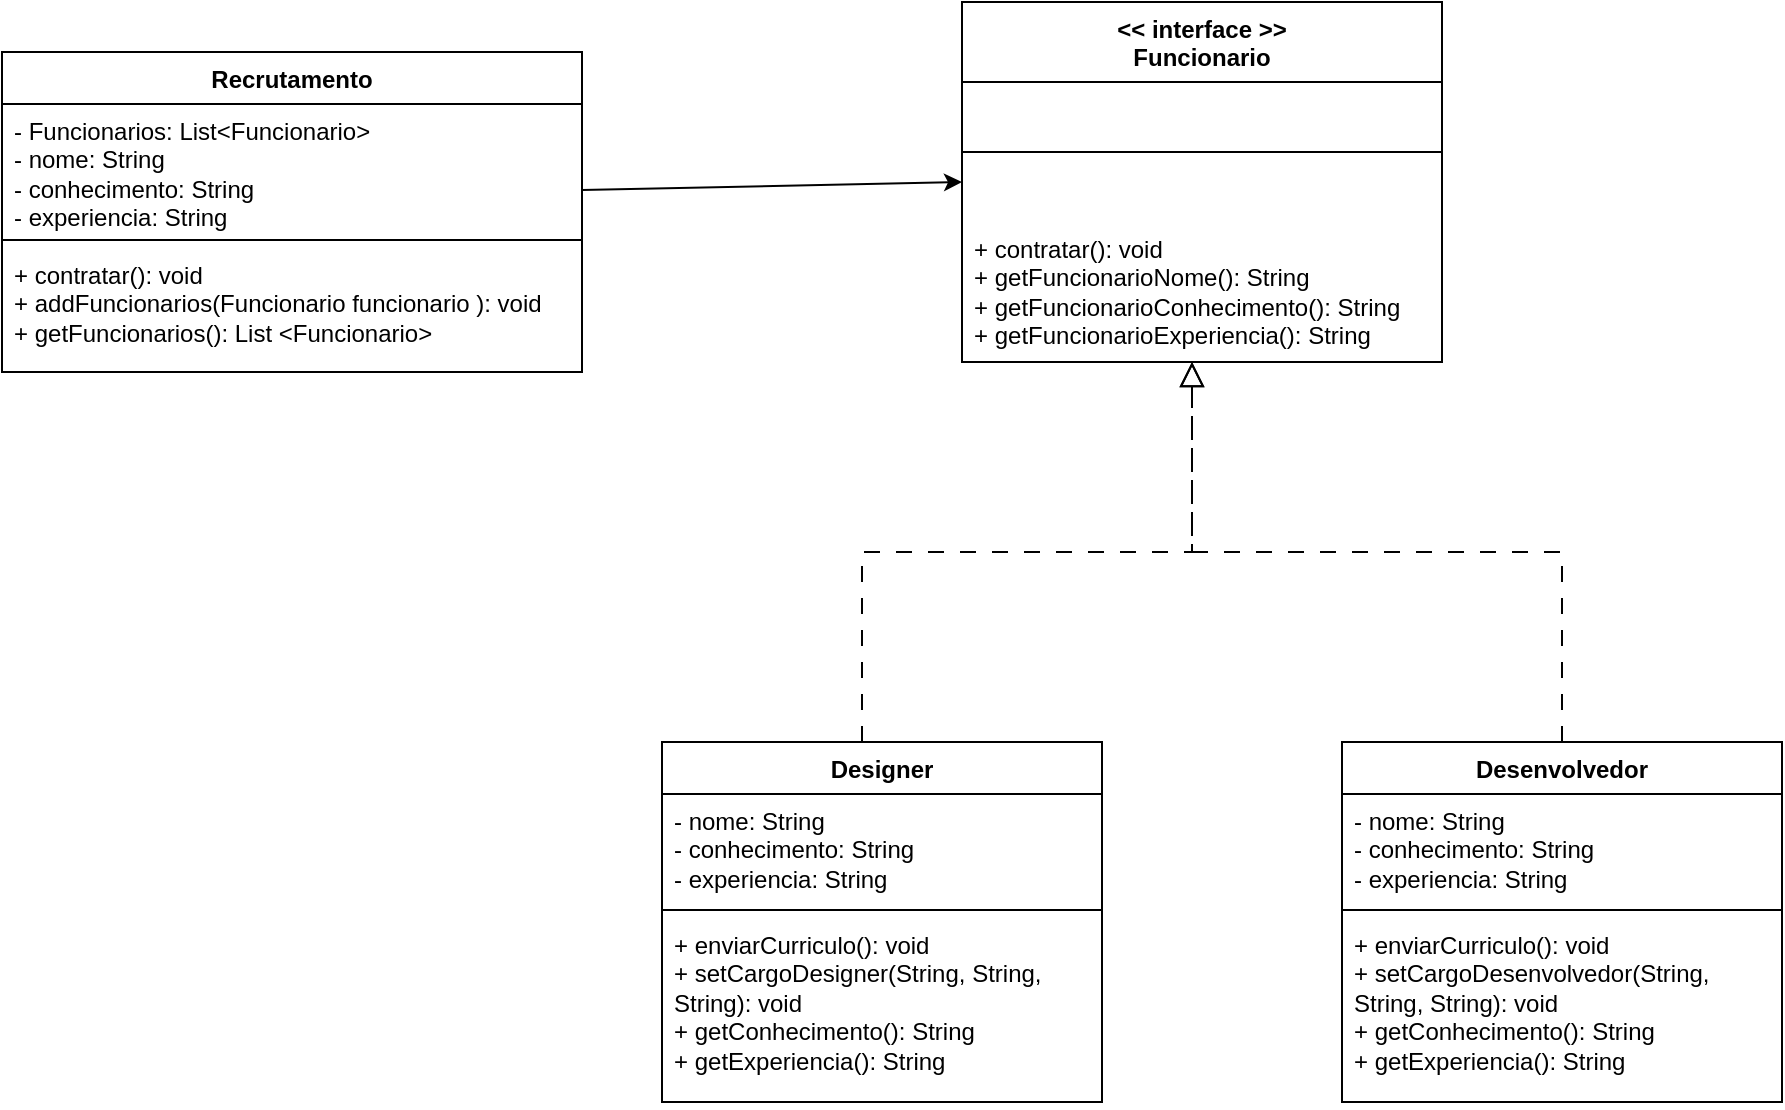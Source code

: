 <mxfile version="22.1.2" type="device">
  <diagram id="C5RBs43oDa-KdzZeNtuy" name="Page-1">
    <mxGraphModel dx="2501" dy="790" grid="1" gridSize="10" guides="1" tooltips="1" connect="1" arrows="1" fold="1" page="1" pageScale="1" pageWidth="827" pageHeight="1169" math="0" shadow="0">
      <root>
        <mxCell id="WIyWlLk6GJQsqaUBKTNV-0" />
        <mxCell id="WIyWlLk6GJQsqaUBKTNV-1" parent="WIyWlLk6GJQsqaUBKTNV-0" />
        <mxCell id="zkfFHV4jXpPFQw0GAbJ--12" value="" style="endArrow=block;endSize=10;endFill=0;shadow=0;strokeWidth=1;rounded=0;edgeStyle=elbowEdgeStyle;elbow=vertical;dashed=1;dashPattern=8 8;" parent="WIyWlLk6GJQsqaUBKTNV-1" edge="1">
          <mxGeometry width="160" relative="1" as="geometry">
            <mxPoint x="150" y="420" as="sourcePoint" />
            <mxPoint x="315" y="230" as="targetPoint" />
          </mxGeometry>
        </mxCell>
        <mxCell id="zkfFHV4jXpPFQw0GAbJ--16" value="" style="endArrow=block;endSize=10;endFill=0;shadow=0;strokeWidth=1;rounded=0;edgeStyle=elbowEdgeStyle;elbow=vertical;dashed=1;dashPattern=8 8;" parent="WIyWlLk6GJQsqaUBKTNV-1" edge="1">
          <mxGeometry width="160" relative="1" as="geometry">
            <mxPoint x="500" y="420" as="sourcePoint" />
            <mxPoint x="315" y="230" as="targetPoint" />
          </mxGeometry>
        </mxCell>
        <mxCell id="h2oV7rWGOjbLNtScKa3H-11" value="&amp;lt;&amp;lt; interface &amp;gt;&amp;gt;&lt;br&gt;Funcionario" style="swimlane;fontStyle=1;align=center;verticalAlign=top;childLayout=stackLayout;horizontal=1;startSize=40;horizontalStack=0;resizeParent=1;resizeParentMax=0;resizeLast=0;collapsible=1;marginBottom=0;whiteSpace=wrap;html=1;" parent="WIyWlLk6GJQsqaUBKTNV-1" vertex="1">
          <mxGeometry x="200" y="50" width="240" height="180" as="geometry" />
        </mxCell>
        <mxCell id="h2oV7rWGOjbLNtScKa3H-13" value="" style="line;strokeWidth=1;fillColor=none;align=left;verticalAlign=middle;spacingTop=-1;spacingLeft=3;spacingRight=3;rotatable=0;labelPosition=right;points=[];portConstraint=eastwest;strokeColor=inherit;" parent="h2oV7rWGOjbLNtScKa3H-11" vertex="1">
          <mxGeometry y="40" width="240" height="70" as="geometry" />
        </mxCell>
        <mxCell id="h2oV7rWGOjbLNtScKa3H-14" value="+ contratar(): void&lt;br&gt;+ getFuncionarioNome(): String&lt;br&gt;+ getFuncionarioConhecimento(): String&lt;br&gt;+ getFuncionarioExperiencia(): String" style="text;strokeColor=none;fillColor=none;align=left;verticalAlign=top;spacingLeft=4;spacingRight=4;overflow=hidden;rotatable=0;points=[[0,0.5],[1,0.5]];portConstraint=eastwest;whiteSpace=wrap;html=1;" parent="h2oV7rWGOjbLNtScKa3H-11" vertex="1">
          <mxGeometry y="110" width="240" height="70" as="geometry" />
        </mxCell>
        <mxCell id="h2oV7rWGOjbLNtScKa3H-15" value="" style="endArrow=classic;html=1;rounded=0;entryX=0;entryY=0.5;entryDx=0;entryDy=0;exitX=1;exitY=0.672;exitDx=0;exitDy=0;exitPerimeter=0;" parent="WIyWlLk6GJQsqaUBKTNV-1" source="h2oV7rWGOjbLNtScKa3H-24" target="h2oV7rWGOjbLNtScKa3H-11" edge="1">
          <mxGeometry width="50" height="50" relative="1" as="geometry">
            <mxPoint x="30" y="150" as="sourcePoint" />
            <mxPoint x="160" y="160" as="targetPoint" />
          </mxGeometry>
        </mxCell>
        <mxCell id="h2oV7rWGOjbLNtScKa3H-23" value="Recrutamento" style="swimlane;fontStyle=1;align=center;verticalAlign=top;childLayout=stackLayout;horizontal=1;startSize=26;horizontalStack=0;resizeParent=1;resizeParentMax=0;resizeLast=0;collapsible=1;marginBottom=0;whiteSpace=wrap;html=1;" parent="WIyWlLk6GJQsqaUBKTNV-1" vertex="1">
          <mxGeometry x="-280" y="75" width="290" height="160" as="geometry" />
        </mxCell>
        <mxCell id="h2oV7rWGOjbLNtScKa3H-24" value="- Funcionarios: List&amp;lt;Funcionario&amp;gt;&lt;br&gt;- nome: String&lt;br&gt;- conhecimento: String&lt;br&gt;- experiencia: String" style="text;strokeColor=none;fillColor=none;align=left;verticalAlign=top;spacingLeft=4;spacingRight=4;overflow=hidden;rotatable=0;points=[[0,0.5],[1,0.5]];portConstraint=eastwest;whiteSpace=wrap;html=1;" parent="h2oV7rWGOjbLNtScKa3H-23" vertex="1">
          <mxGeometry y="26" width="290" height="64" as="geometry" />
        </mxCell>
        <mxCell id="h2oV7rWGOjbLNtScKa3H-25" value="" style="line;strokeWidth=1;fillColor=none;align=left;verticalAlign=middle;spacingTop=-1;spacingLeft=3;spacingRight=3;rotatable=0;labelPosition=right;points=[];portConstraint=eastwest;strokeColor=inherit;" parent="h2oV7rWGOjbLNtScKa3H-23" vertex="1">
          <mxGeometry y="90" width="290" height="8" as="geometry" />
        </mxCell>
        <mxCell id="h2oV7rWGOjbLNtScKa3H-26" value="+ contratar(): void&lt;br&gt;+ addFuncionarios(Funcionario funcionario ): void&lt;br&gt;+ getFuncionarios(): List &amp;lt;Funcionario&amp;gt;" style="text;strokeColor=none;fillColor=none;align=left;verticalAlign=top;spacingLeft=4;spacingRight=4;overflow=hidden;rotatable=0;points=[[0,0.5],[1,0.5]];portConstraint=eastwest;whiteSpace=wrap;html=1;" parent="h2oV7rWGOjbLNtScKa3H-23" vertex="1">
          <mxGeometry y="98" width="290" height="62" as="geometry" />
        </mxCell>
        <mxCell id="T3i9pBm4V5WhmPPHjF2R-0" value="Designer" style="swimlane;fontStyle=1;align=center;verticalAlign=top;childLayout=stackLayout;horizontal=1;startSize=26;horizontalStack=0;resizeParent=1;resizeParentMax=0;resizeLast=0;collapsible=1;marginBottom=0;whiteSpace=wrap;html=1;" parent="WIyWlLk6GJQsqaUBKTNV-1" vertex="1">
          <mxGeometry x="50" y="420" width="220" height="180" as="geometry" />
        </mxCell>
        <mxCell id="T3i9pBm4V5WhmPPHjF2R-1" value="- nome: String&lt;br style=&quot;border-color: var(--border-color);&quot;&gt;- conhecimento: String&lt;br style=&quot;border-color: var(--border-color);&quot;&gt;- experiencia: String" style="text;strokeColor=none;fillColor=none;align=left;verticalAlign=top;spacingLeft=4;spacingRight=4;overflow=hidden;rotatable=0;points=[[0,0.5],[1,0.5]];portConstraint=eastwest;whiteSpace=wrap;html=1;" parent="T3i9pBm4V5WhmPPHjF2R-0" vertex="1">
          <mxGeometry y="26" width="220" height="54" as="geometry" />
        </mxCell>
        <mxCell id="T3i9pBm4V5WhmPPHjF2R-2" value="" style="line;strokeWidth=1;fillColor=none;align=left;verticalAlign=middle;spacingTop=-1;spacingLeft=3;spacingRight=3;rotatable=0;labelPosition=right;points=[];portConstraint=eastwest;strokeColor=inherit;" parent="T3i9pBm4V5WhmPPHjF2R-0" vertex="1">
          <mxGeometry y="80" width="220" height="8" as="geometry" />
        </mxCell>
        <mxCell id="T3i9pBm4V5WhmPPHjF2R-3" value="+ enviarCurriculo(): void&lt;br style=&quot;border-color: var(--border-color);&quot;&gt;+ setCargoDesigner(String, String, String): void&lt;br style=&quot;border-color: var(--border-color);&quot;&gt;+ getConhecimento(): String&lt;br style=&quot;border-color: var(--border-color);&quot;&gt;+ getExperiencia(): String" style="text;strokeColor=none;fillColor=none;align=left;verticalAlign=top;spacingLeft=4;spacingRight=4;overflow=hidden;rotatable=0;points=[[0,0.5],[1,0.5]];portConstraint=eastwest;whiteSpace=wrap;html=1;" parent="T3i9pBm4V5WhmPPHjF2R-0" vertex="1">
          <mxGeometry y="88" width="220" height="92" as="geometry" />
        </mxCell>
        <mxCell id="T3i9pBm4V5WhmPPHjF2R-4" value="Desenvolvedor" style="swimlane;fontStyle=1;align=center;verticalAlign=top;childLayout=stackLayout;horizontal=1;startSize=26;horizontalStack=0;resizeParent=1;resizeParentMax=0;resizeLast=0;collapsible=1;marginBottom=0;whiteSpace=wrap;html=1;" parent="WIyWlLk6GJQsqaUBKTNV-1" vertex="1">
          <mxGeometry x="390" y="420" width="220" height="180" as="geometry" />
        </mxCell>
        <mxCell id="T3i9pBm4V5WhmPPHjF2R-5" value="- nome: String&lt;br style=&quot;border-color: var(--border-color);&quot;&gt;- conhecimento: String&lt;br&gt;- experiencia: String" style="text;strokeColor=none;fillColor=none;align=left;verticalAlign=top;spacingLeft=4;spacingRight=4;overflow=hidden;rotatable=0;points=[[0,0.5],[1,0.5]];portConstraint=eastwest;whiteSpace=wrap;html=1;" parent="T3i9pBm4V5WhmPPHjF2R-4" vertex="1">
          <mxGeometry y="26" width="220" height="54" as="geometry" />
        </mxCell>
        <mxCell id="T3i9pBm4V5WhmPPHjF2R-6" value="" style="line;strokeWidth=1;fillColor=none;align=left;verticalAlign=middle;spacingTop=-1;spacingLeft=3;spacingRight=3;rotatable=0;labelPosition=right;points=[];portConstraint=eastwest;strokeColor=inherit;" parent="T3i9pBm4V5WhmPPHjF2R-4" vertex="1">
          <mxGeometry y="80" width="220" height="8" as="geometry" />
        </mxCell>
        <mxCell id="T3i9pBm4V5WhmPPHjF2R-7" value="+ enviarCurriculo(): void&lt;br style=&quot;border-color: var(--border-color);&quot;&gt;+ setCargoDesenvolvedor(String, String, String): void&lt;br style=&quot;border-color: var(--border-color);&quot;&gt;+ getConhecimento(): String&lt;br&gt;+ getExperiencia(): String" style="text;strokeColor=none;fillColor=none;align=left;verticalAlign=top;spacingLeft=4;spacingRight=4;overflow=hidden;rotatable=0;points=[[0,0.5],[1,0.5]];portConstraint=eastwest;whiteSpace=wrap;html=1;" parent="T3i9pBm4V5WhmPPHjF2R-4" vertex="1">
          <mxGeometry y="88" width="220" height="92" as="geometry" />
        </mxCell>
      </root>
    </mxGraphModel>
  </diagram>
</mxfile>
